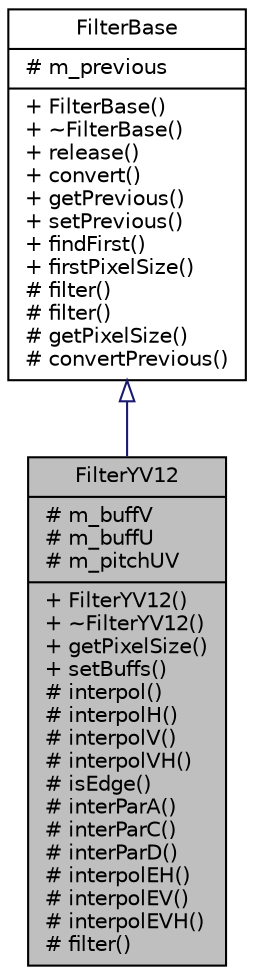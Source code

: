 digraph G
{
  edge [fontname="Helvetica",fontsize="10",labelfontname="Helvetica",labelfontsize="10"];
  node [fontname="Helvetica",fontsize="10",shape=record];
  Node1 [label="{FilterYV12\n|# m_buffV\l# m_buffU\l# m_pitchUV\l|+ FilterYV12()\l+ ~FilterYV12()\l+ getPixelSize()\l+ setBuffs()\l# interpol()\l# interpolH()\l# interpolV()\l# interpolVH()\l# isEdge()\l# interParA()\l# interParC()\l# interParD()\l# interpolEH()\l# interpolEV()\l# interpolEVH()\l# filter()\l}",height=0.2,width=0.4,color="black", fillcolor="grey75", style="filled" fontcolor="black"];
  Node2 -> Node1 [dir=back,color="midnightblue",fontsize="10",style="solid",arrowtail="empty",fontname="Helvetica"];
  Node2 [label="{FilterBase\n|# m_previous\l|+ FilterBase()\l+ ~FilterBase()\l+ release()\l+ convert()\l+ getPrevious()\l+ setPrevious()\l+ findFirst()\l+ firstPixelSize()\l# filter()\l# filter()\l# getPixelSize()\l# convertPrevious()\l}",height=0.2,width=0.4,color="black", fillcolor="white", style="filled",URL="$d0/d26/classFilterBase.html",tooltip="base class for pixel filters"];
}
